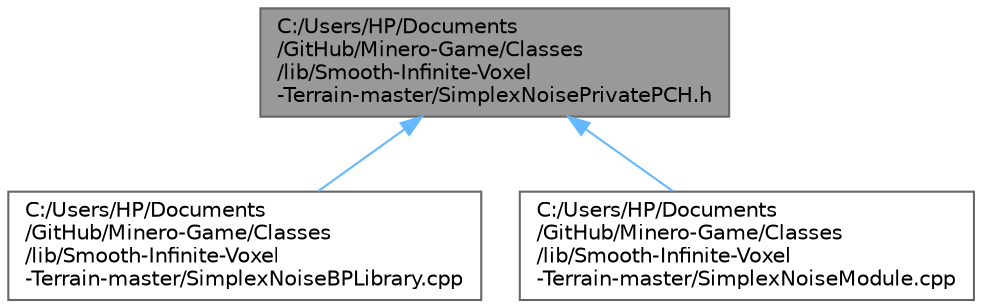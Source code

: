 digraph "C:/Users/HP/Documents/GitHub/Minero-Game/Classes/lib/Smooth-Infinite-Voxel-Terrain-master/SimplexNoisePrivatePCH.h"
{
 // LATEX_PDF_SIZE
  bgcolor="transparent";
  edge [fontname=Helvetica,fontsize=10,labelfontname=Helvetica,labelfontsize=10];
  node [fontname=Helvetica,fontsize=10,shape=box,height=0.2,width=0.4];
  Node1 [id="Node000001",label="C:/Users/HP/Documents\l/GitHub/Minero-Game/Classes\l/lib/Smooth-Infinite-Voxel\l-Terrain-master/SimplexNoisePrivatePCH.h",height=0.2,width=0.4,color="gray40", fillcolor="grey60", style="filled", fontcolor="black",tooltip=" "];
  Node1 -> Node2 [id="edge1_Node000001_Node000002",dir="back",color="steelblue1",style="solid",tooltip=" "];
  Node2 [id="Node000002",label="C:/Users/HP/Documents\l/GitHub/Minero-Game/Classes\l/lib/Smooth-Infinite-Voxel\l-Terrain-master/SimplexNoiseBPLibrary.cpp",height=0.2,width=0.4,color="grey40", fillcolor="white", style="filled",URL="$_classes_2lib_2_smooth-_infinite-_voxel-_terrain-master_2_simplex_noise_b_p_library_8cpp.html",tooltip=" "];
  Node1 -> Node3 [id="edge2_Node000001_Node000003",dir="back",color="steelblue1",style="solid",tooltip=" "];
  Node3 [id="Node000003",label="C:/Users/HP/Documents\l/GitHub/Minero-Game/Classes\l/lib/Smooth-Infinite-Voxel\l-Terrain-master/SimplexNoiseModule.cpp",height=0.2,width=0.4,color="grey40", fillcolor="white", style="filled",URL="$_classes_2lib_2_smooth-_infinite-_voxel-_terrain-master_2_simplex_noise_module_8cpp.html",tooltip=" "];
}
